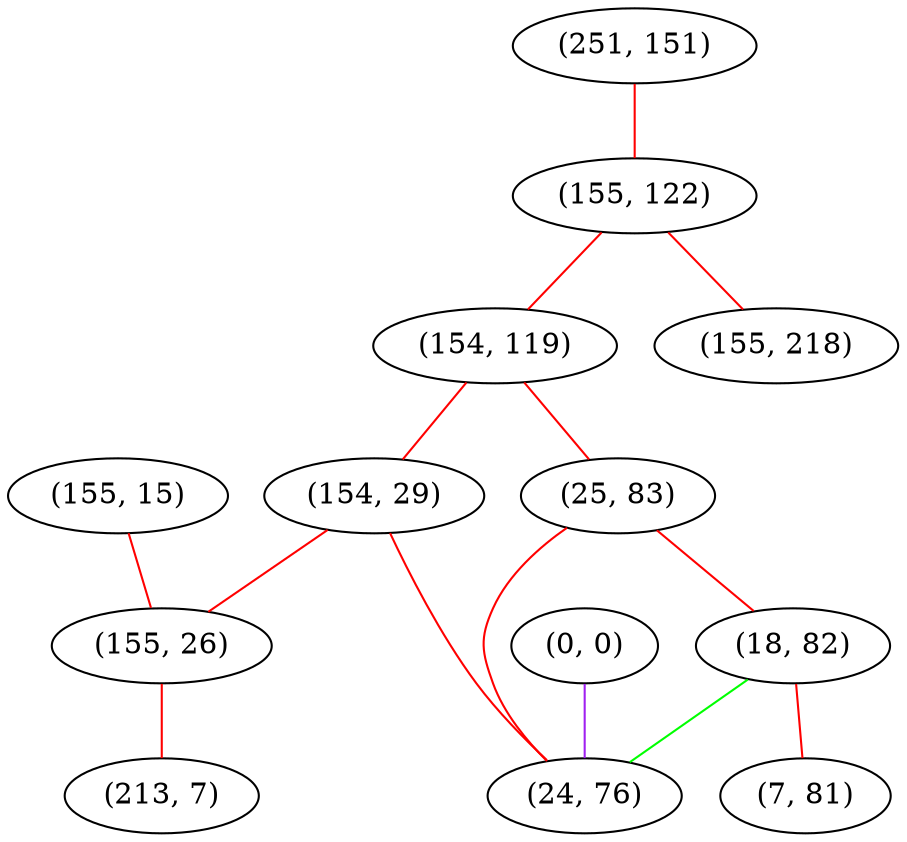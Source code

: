 graph "" {
"(251, 151)";
"(155, 122)";
"(0, 0)";
"(154, 119)";
"(155, 15)";
"(154, 29)";
"(25, 83)";
"(18, 82)";
"(155, 218)";
"(155, 26)";
"(24, 76)";
"(7, 81)";
"(213, 7)";
"(251, 151)" -- "(155, 122)"  [color=red, key=0, weight=1];
"(155, 122)" -- "(154, 119)"  [color=red, key=0, weight=1];
"(155, 122)" -- "(155, 218)"  [color=red, key=0, weight=1];
"(0, 0)" -- "(24, 76)"  [color=purple, key=0, weight=4];
"(154, 119)" -- "(25, 83)"  [color=red, key=0, weight=1];
"(154, 119)" -- "(154, 29)"  [color=red, key=0, weight=1];
"(155, 15)" -- "(155, 26)"  [color=red, key=0, weight=1];
"(154, 29)" -- "(155, 26)"  [color=red, key=0, weight=1];
"(154, 29)" -- "(24, 76)"  [color=red, key=0, weight=1];
"(25, 83)" -- "(24, 76)"  [color=red, key=0, weight=1];
"(25, 83)" -- "(18, 82)"  [color=red, key=0, weight=1];
"(18, 82)" -- "(24, 76)"  [color=green, key=0, weight=2];
"(18, 82)" -- "(7, 81)"  [color=red, key=0, weight=1];
"(155, 26)" -- "(213, 7)"  [color=red, key=0, weight=1];
}

